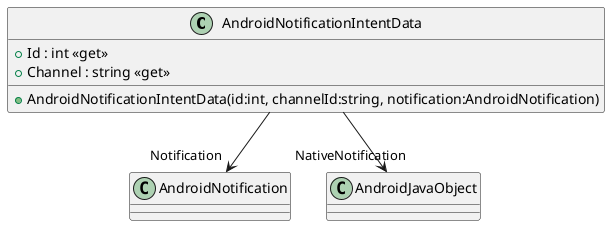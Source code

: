 @startuml
class AndroidNotificationIntentData {
    + Id : int <<get>>
    + Channel : string <<get>>
    + AndroidNotificationIntentData(id:int, channelId:string, notification:AndroidNotification)
}
AndroidNotificationIntentData --> "Notification" AndroidNotification
AndroidNotificationIntentData --> "NativeNotification" AndroidJavaObject
@enduml
